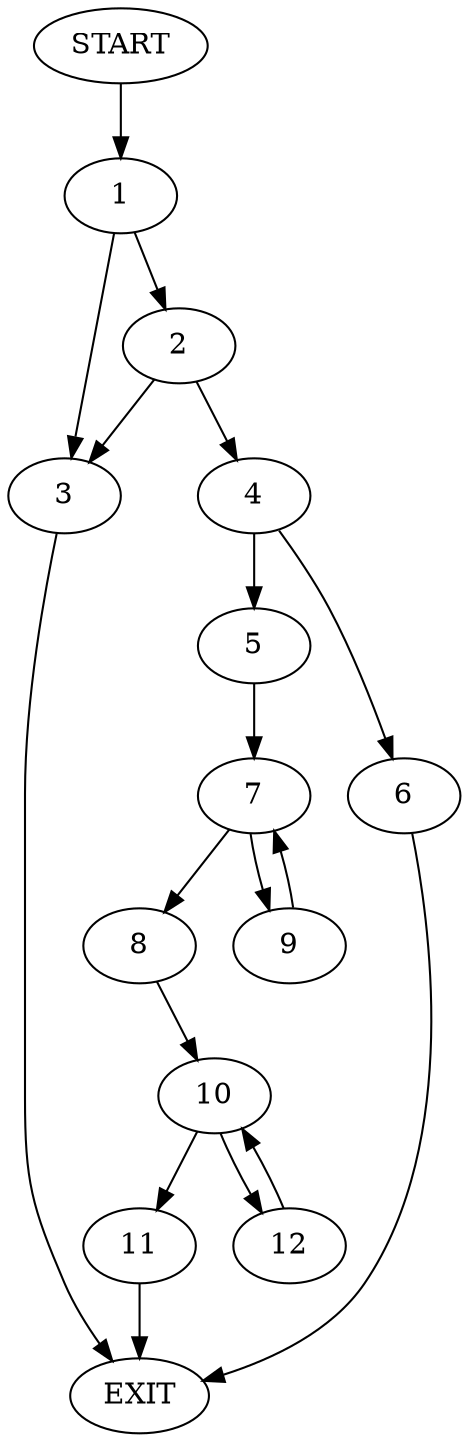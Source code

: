 digraph {
0 [label="START"]
13 [label="EXIT"]
0 -> 1
1 -> 2
1 -> 3
3 -> 13
2 -> 4
2 -> 3
4 -> 5
4 -> 6
5 -> 7
6 -> 13
7 -> 8
7 -> 9
8 -> 10
9 -> 7
10 -> 11
10 -> 12
12 -> 10
11 -> 13
}
